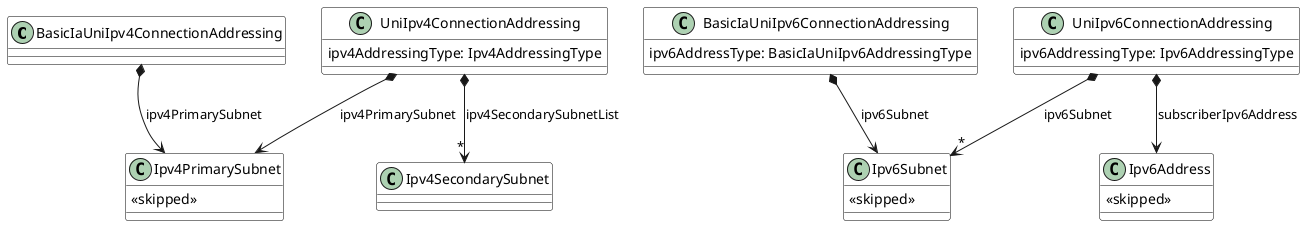 @startuml

skinparam {
    ClassBackgroundColor White
    ClassBorderColor Black
}


class BasicIaUniIpv4ConnectionAddressing {

}

BasicIaUniIpv4ConnectionAddressing *--> Ipv4PrimarySubnet : ipv4PrimarySubnet



class UniIpv4ConnectionAddressing {

    ipv4AddressingType: Ipv4AddressingType
}

UniIpv4ConnectionAddressing *--> Ipv4PrimarySubnet : ipv4PrimarySubnet
UniIpv4ConnectionAddressing *-->"*" Ipv4SecondarySubnet : ipv4SecondarySubnetList


class BasicIaUniIpv6ConnectionAddressing {

    ipv6AddressType: BasicIaUniIpv6AddressingType
}

BasicIaUniIpv6ConnectionAddressing *--> Ipv6Subnet : ipv6Subnet


class UniIpv6ConnectionAddressing {

    ipv6AddressingType: Ipv6AddressingType
}

UniIpv6ConnectionAddressing *--> Ipv6Address : subscriberIpv6Address
UniIpv6ConnectionAddressing *-->"*" Ipv6Subnet : ipv6Subnet

class Ipv4PrimarySubnet {
  <<skipped>>
}
class Ipv6Subnet {
  <<skipped>>
}
class Ipv6Address {
  <<skipped>>
}
@enduml